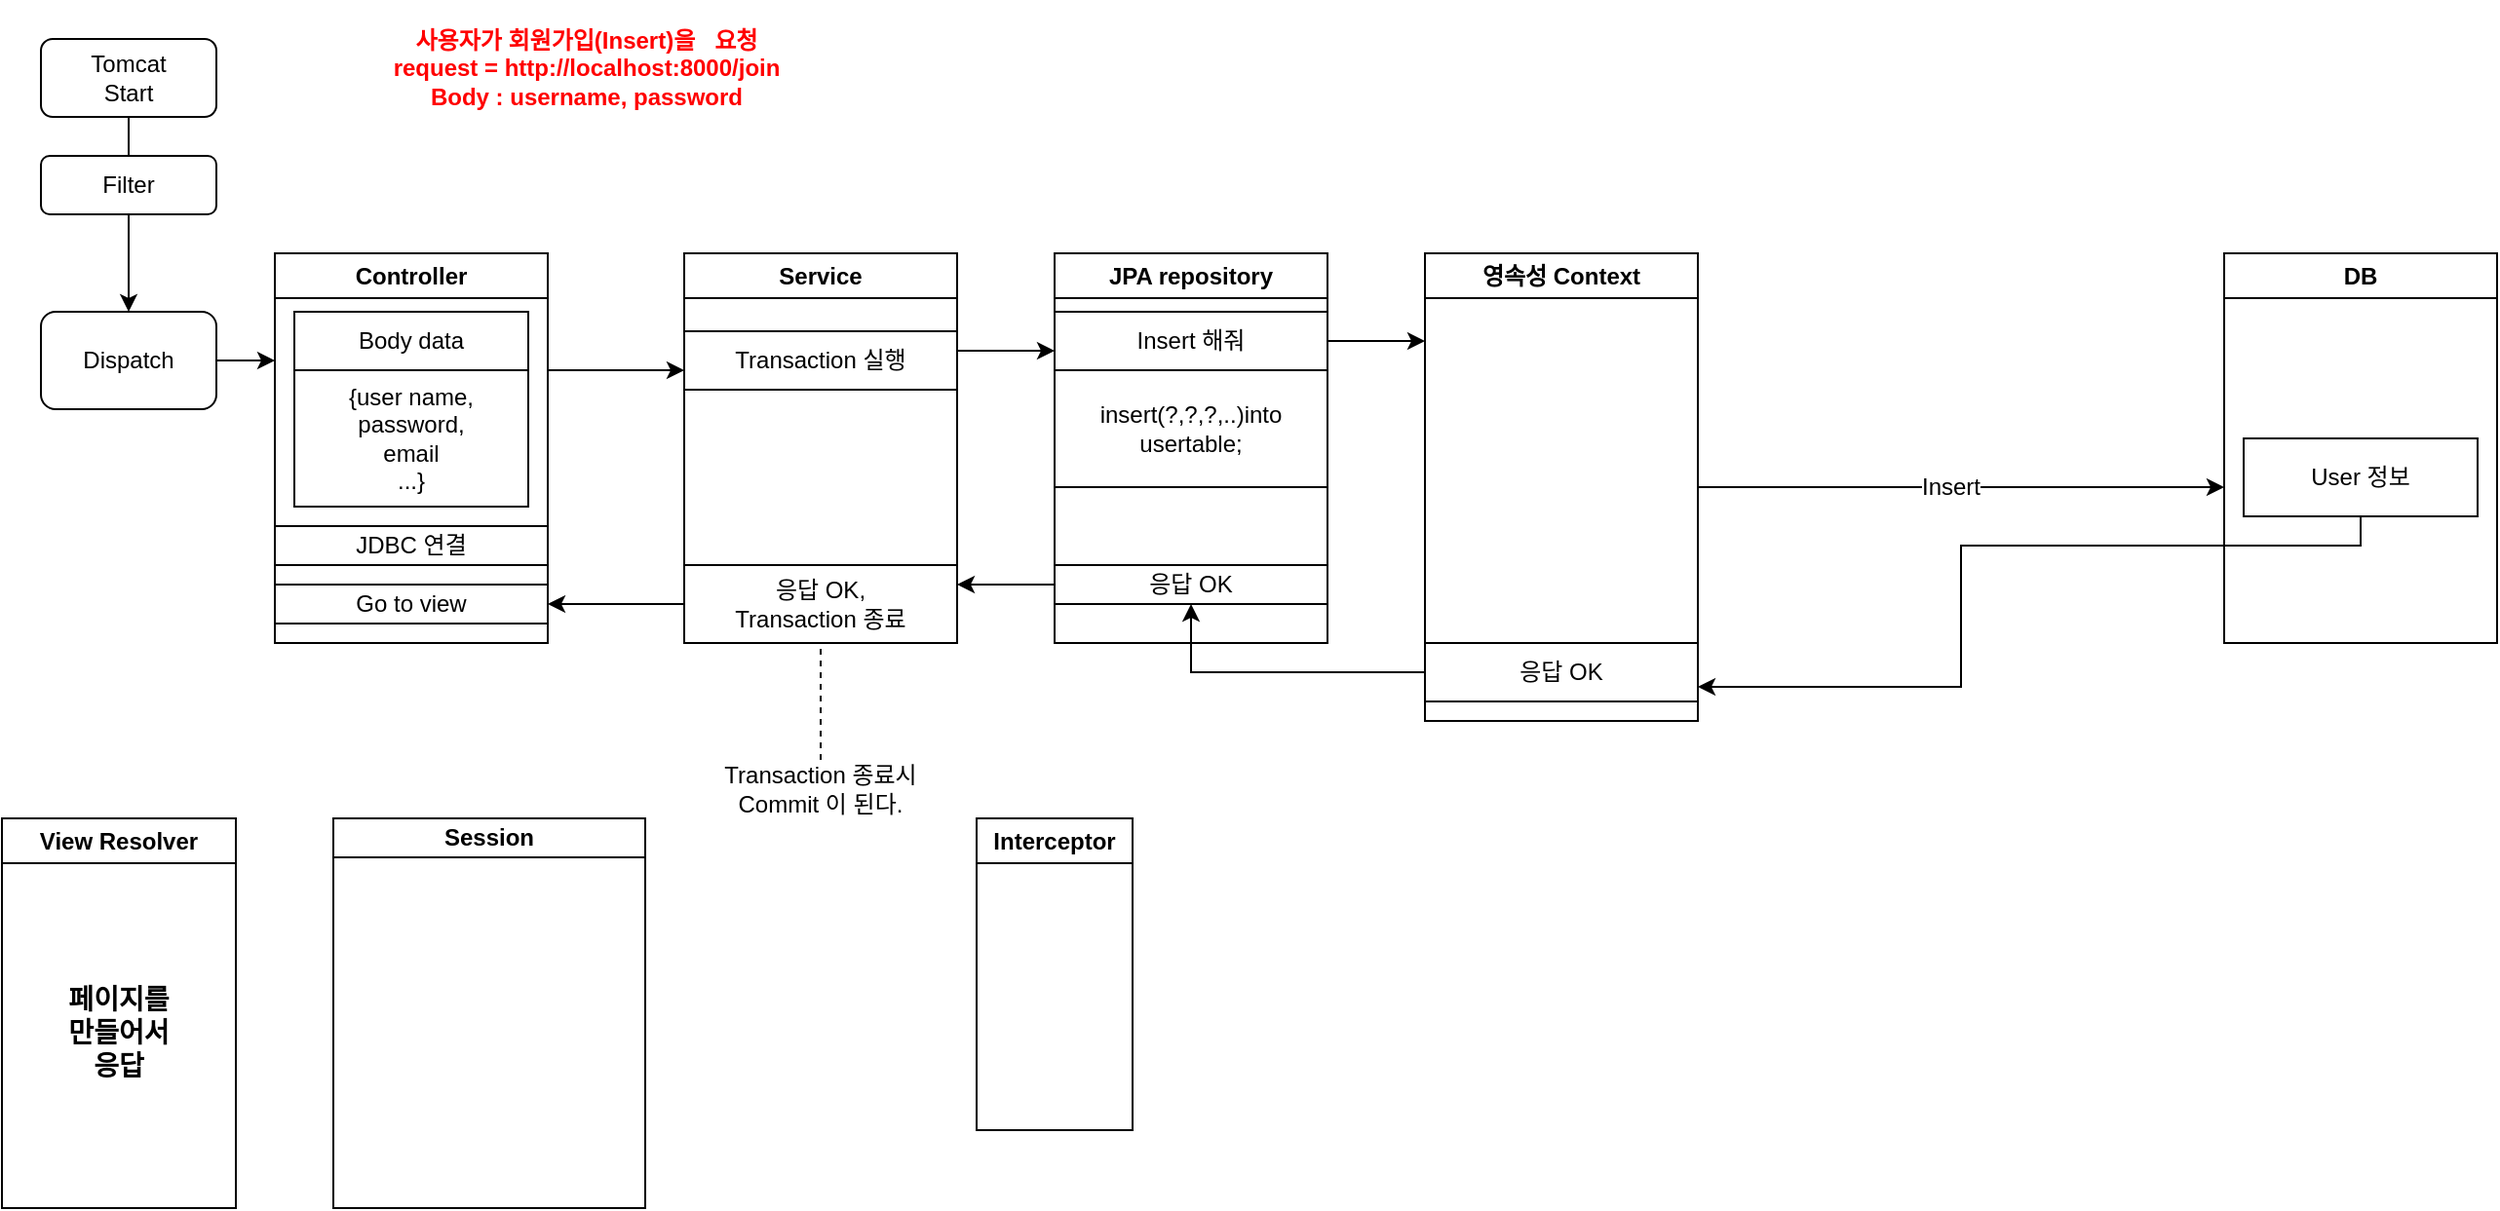<mxfile version="21.6.9" type="github">
  <diagram name="페이지-1" id="UMMKx6atZJX54MsAfHcL">
    <mxGraphModel dx="1436" dy="867" grid="1" gridSize="10" guides="1" tooltips="1" connect="1" arrows="1" fold="1" page="1" pageScale="1" pageWidth="827" pageHeight="1169" math="0" shadow="0">
      <root>
        <mxCell id="0" />
        <mxCell id="1" parent="0" />
        <mxCell id="uFxkD-6V-J9LuEE1s1P_-1" value="" style="edgeStyle=orthogonalEdgeStyle;rounded=0;orthogonalLoop=1;jettySize=auto;html=1;" edge="1" parent="1" source="uFxkD-6V-J9LuEE1s1P_-2" target="uFxkD-6V-J9LuEE1s1P_-4">
          <mxGeometry relative="1" as="geometry" />
        </mxCell>
        <mxCell id="uFxkD-6V-J9LuEE1s1P_-2" value="Tomcat&lt;br&gt;Start" style="rounded=1;whiteSpace=wrap;html=1;" vertex="1" parent="1">
          <mxGeometry x="30" y="30" width="90" height="40" as="geometry" />
        </mxCell>
        <mxCell id="uFxkD-6V-J9LuEE1s1P_-3" value="Filter" style="rounded=1;whiteSpace=wrap;html=1;" vertex="1" parent="1">
          <mxGeometry x="30" y="90" width="90" height="30" as="geometry" />
        </mxCell>
        <mxCell id="uFxkD-6V-J9LuEE1s1P_-4" value="Dispatch" style="rounded=1;whiteSpace=wrap;html=1;" vertex="1" parent="1">
          <mxGeometry x="30" y="170" width="90" height="50" as="geometry" />
        </mxCell>
        <mxCell id="uFxkD-6V-J9LuEE1s1P_-5" value="" style="endArrow=none;html=1;rounded=0;entryX=0.5;entryY=1;entryDx=0;entryDy=0;exitX=0.5;exitY=0;exitDx=0;exitDy=0;" edge="1" parent="1" source="uFxkD-6V-J9LuEE1s1P_-3" target="uFxkD-6V-J9LuEE1s1P_-2">
          <mxGeometry width="50" height="50" relative="1" as="geometry">
            <mxPoint x="60" y="110" as="sourcePoint" />
            <mxPoint x="110" y="60" as="targetPoint" />
          </mxGeometry>
        </mxCell>
        <mxCell id="uFxkD-6V-J9LuEE1s1P_-6" value="" style="edgeStyle=orthogonalEdgeStyle;rounded=0;orthogonalLoop=1;jettySize=auto;html=1;" edge="1" parent="1" source="uFxkD-6V-J9LuEE1s1P_-7" target="uFxkD-6V-J9LuEE1s1P_-14">
          <mxGeometry relative="1" as="geometry">
            <Array as="points">
              <mxPoint x="310" y="200" />
              <mxPoint x="310" y="200" />
            </Array>
          </mxGeometry>
        </mxCell>
        <mxCell id="uFxkD-6V-J9LuEE1s1P_-7" value="Controller" style="swimlane;whiteSpace=wrap;html=1;" vertex="1" parent="1">
          <mxGeometry x="150" y="140" width="140" height="200" as="geometry" />
        </mxCell>
        <mxCell id="uFxkD-6V-J9LuEE1s1P_-8" value="" style="group" vertex="1" connectable="0" parent="uFxkD-6V-J9LuEE1s1P_-7">
          <mxGeometry x="10" y="30" width="120" height="100" as="geometry" />
        </mxCell>
        <mxCell id="uFxkD-6V-J9LuEE1s1P_-9" value="{user name,&lt;br&gt;password,&lt;br&gt;email &lt;br&gt;...}" style="whiteSpace=wrap;html=1;" vertex="1" parent="uFxkD-6V-J9LuEE1s1P_-8">
          <mxGeometry y="30" width="120" height="70" as="geometry" />
        </mxCell>
        <mxCell id="uFxkD-6V-J9LuEE1s1P_-10" value="Body data" style="whiteSpace=wrap;html=1;" vertex="1" parent="uFxkD-6V-J9LuEE1s1P_-8">
          <mxGeometry width="120" height="30" as="geometry" />
        </mxCell>
        <mxCell id="uFxkD-6V-J9LuEE1s1P_-11" value="Go to view" style="rounded=0;whiteSpace=wrap;html=1;" vertex="1" parent="uFxkD-6V-J9LuEE1s1P_-7">
          <mxGeometry y="170" width="140" height="20" as="geometry" />
        </mxCell>
        <mxCell id="uFxkD-6V-J9LuEE1s1P_-57" value="JDBC 연결" style="rounded=0;whiteSpace=wrap;html=1;" vertex="1" parent="uFxkD-6V-J9LuEE1s1P_-7">
          <mxGeometry y="140" width="140" height="20" as="geometry" />
        </mxCell>
        <mxCell id="uFxkD-6V-J9LuEE1s1P_-12" value="" style="endArrow=classic;html=1;rounded=0;exitX=1;exitY=0.5;exitDx=0;exitDy=0;" edge="1" parent="1" source="uFxkD-6V-J9LuEE1s1P_-4">
          <mxGeometry width="50" height="50" relative="1" as="geometry">
            <mxPoint x="500" y="350" as="sourcePoint" />
            <mxPoint x="150" y="195" as="targetPoint" />
          </mxGeometry>
        </mxCell>
        <mxCell id="uFxkD-6V-J9LuEE1s1P_-13" value="" style="edgeStyle=orthogonalEdgeStyle;rounded=0;orthogonalLoop=1;jettySize=auto;html=1;" edge="1" parent="1" source="uFxkD-6V-J9LuEE1s1P_-14" target="uFxkD-6V-J9LuEE1s1P_-17">
          <mxGeometry relative="1" as="geometry">
            <Array as="points">
              <mxPoint x="510" y="190" />
              <mxPoint x="510" y="190" />
            </Array>
          </mxGeometry>
        </mxCell>
        <mxCell id="uFxkD-6V-J9LuEE1s1P_-14" value="Service" style="swimlane;whiteSpace=wrap;html=1;" vertex="1" parent="1">
          <mxGeometry x="360" y="140" width="140" height="200" as="geometry" />
        </mxCell>
        <mxCell id="uFxkD-6V-J9LuEE1s1P_-15" value="Transaction 실행" style="whiteSpace=wrap;html=1;" vertex="1" parent="uFxkD-6V-J9LuEE1s1P_-14">
          <mxGeometry y="40" width="140" height="30" as="geometry" />
        </mxCell>
        <mxCell id="uFxkD-6V-J9LuEE1s1P_-16" value="응답 OK, &lt;br&gt;Transaction 종료" style="rounded=0;whiteSpace=wrap;html=1;" vertex="1" parent="uFxkD-6V-J9LuEE1s1P_-14">
          <mxGeometry y="160" width="140" height="40" as="geometry" />
        </mxCell>
        <mxCell id="uFxkD-6V-J9LuEE1s1P_-17" value="JPA repository" style="swimlane;whiteSpace=wrap;html=1;" vertex="1" parent="1">
          <mxGeometry x="550" y="140" width="140" height="200" as="geometry" />
        </mxCell>
        <mxCell id="uFxkD-6V-J9LuEE1s1P_-18" value="Insert 해줘" style="whiteSpace=wrap;html=1;" vertex="1" parent="uFxkD-6V-J9LuEE1s1P_-17">
          <mxGeometry y="30" width="140" height="30" as="geometry" />
        </mxCell>
        <mxCell id="uFxkD-6V-J9LuEE1s1P_-19" value="insert(?,?,?,..)into&lt;br&gt;usertable;" style="whiteSpace=wrap;html=1;" vertex="1" parent="uFxkD-6V-J9LuEE1s1P_-17">
          <mxGeometry y="60" width="140" height="60" as="geometry" />
        </mxCell>
        <mxCell id="uFxkD-6V-J9LuEE1s1P_-20" value="응답 OK" style="rounded=0;whiteSpace=wrap;html=1;" vertex="1" parent="uFxkD-6V-J9LuEE1s1P_-17">
          <mxGeometry y="160" width="140" height="20" as="geometry" />
        </mxCell>
        <mxCell id="uFxkD-6V-J9LuEE1s1P_-58" style="edgeStyle=orthogonalEdgeStyle;rounded=0;orthogonalLoop=1;jettySize=auto;html=1;" edge="1" parent="1" source="uFxkD-6V-J9LuEE1s1P_-21">
          <mxGeometry relative="1" as="geometry">
            <mxPoint x="1150" y="260" as="targetPoint" />
          </mxGeometry>
        </mxCell>
        <mxCell id="uFxkD-6V-J9LuEE1s1P_-21" value="영속성 Context" style="swimlane;whiteSpace=wrap;html=1;" vertex="1" parent="1">
          <mxGeometry x="740" y="140" width="140" height="240" as="geometry" />
        </mxCell>
        <mxCell id="uFxkD-6V-J9LuEE1s1P_-24" value="응답 OK" style="rounded=0;whiteSpace=wrap;html=1;" vertex="1" parent="uFxkD-6V-J9LuEE1s1P_-21">
          <mxGeometry y="200" width="140" height="30" as="geometry" />
        </mxCell>
        <mxCell id="uFxkD-6V-J9LuEE1s1P_-30" value="View Resolver" style="swimlane;whiteSpace=wrap;html=1;" vertex="1" parent="1">
          <mxGeometry x="10" y="430" width="120" height="200" as="geometry" />
        </mxCell>
        <mxCell id="uFxkD-6V-J9LuEE1s1P_-31" value="&lt;h3&gt;페이지를 만들어서 응답&lt;/h3&gt;" style="text;html=1;strokeColor=none;fillColor=none;align=center;verticalAlign=middle;whiteSpace=wrap;rounded=0;" vertex="1" parent="uFxkD-6V-J9LuEE1s1P_-30">
          <mxGeometry x="30" y="60" width="60" height="100" as="geometry" />
        </mxCell>
        <mxCell id="uFxkD-6V-J9LuEE1s1P_-32" value="Session" style="swimlane;whiteSpace=wrap;html=1;startSize=20;" vertex="1" parent="1">
          <mxGeometry x="180" y="430" width="160" height="200" as="geometry" />
        </mxCell>
        <mxCell id="uFxkD-6V-J9LuEE1s1P_-34" value="Interceptor" style="swimlane;whiteSpace=wrap;html=1;" vertex="1" parent="1">
          <mxGeometry x="510" y="430" width="80" height="160" as="geometry" />
        </mxCell>
        <mxCell id="uFxkD-6V-J9LuEE1s1P_-62" style="edgeStyle=orthogonalEdgeStyle;rounded=0;orthogonalLoop=1;jettySize=auto;html=1;entryX=1;entryY=0.75;entryDx=0;entryDy=0;exitX=0.5;exitY=1;exitDx=0;exitDy=0;" edge="1" parent="1" source="uFxkD-6V-J9LuEE1s1P_-61" target="uFxkD-6V-J9LuEE1s1P_-24">
          <mxGeometry relative="1" as="geometry">
            <Array as="points">
              <mxPoint x="1220" y="290" />
              <mxPoint x="1015" y="290" />
              <mxPoint x="1015" y="362" />
            </Array>
          </mxGeometry>
        </mxCell>
        <mxCell id="uFxkD-6V-J9LuEE1s1P_-36" value="DB" style="swimlane;whiteSpace=wrap;html=1;startSize=23;" vertex="1" parent="1">
          <mxGeometry x="1150" y="140" width="140" height="200" as="geometry" />
        </mxCell>
        <mxCell id="uFxkD-6V-J9LuEE1s1P_-61" value="User 정보" style="rounded=0;whiteSpace=wrap;html=1;" vertex="1" parent="uFxkD-6V-J9LuEE1s1P_-36">
          <mxGeometry x="10" y="95" width="120" height="40" as="geometry" />
        </mxCell>
        <mxCell id="uFxkD-6V-J9LuEE1s1P_-39" value="&lt;b&gt;&lt;font color=&quot;#ff0000&quot; style=&quot;background-color: rgb(255, 255, 255);&quot;&gt;사용자가 회원가입(Insert)을&amp;nbsp; &amp;nbsp;요청&lt;br&gt;request = http://localhost:8000/join&lt;br&gt;Body : username, password&lt;/font&gt;&lt;/b&gt;" style="text;html=1;strokeColor=none;fillColor=none;align=center;verticalAlign=middle;whiteSpace=wrap;rounded=0;" vertex="1" parent="1">
          <mxGeometry x="130" y="10" width="360" height="70" as="geometry" />
        </mxCell>
        <mxCell id="uFxkD-6V-J9LuEE1s1P_-42" value="" style="endArrow=classic;html=1;rounded=0;" edge="1" parent="1" source="uFxkD-6V-J9LuEE1s1P_-20">
          <mxGeometry width="50" height="50" relative="1" as="geometry">
            <mxPoint x="470" y="220" as="sourcePoint" />
            <mxPoint x="500" y="310" as="targetPoint" />
          </mxGeometry>
        </mxCell>
        <mxCell id="uFxkD-6V-J9LuEE1s1P_-54" value="" style="edgeStyle=orthogonalEdgeStyle;rounded=0;orthogonalLoop=1;jettySize=auto;html=1;" edge="1" parent="1" source="uFxkD-6V-J9LuEE1s1P_-24" target="uFxkD-6V-J9LuEE1s1P_-20">
          <mxGeometry relative="1" as="geometry" />
        </mxCell>
        <mxCell id="uFxkD-6V-J9LuEE1s1P_-55" style="edgeStyle=orthogonalEdgeStyle;rounded=0;orthogonalLoop=1;jettySize=auto;html=1;" edge="1" parent="1" source="uFxkD-6V-J9LuEE1s1P_-18">
          <mxGeometry relative="1" as="geometry">
            <mxPoint x="740" y="185" as="targetPoint" />
          </mxGeometry>
        </mxCell>
        <mxCell id="uFxkD-6V-J9LuEE1s1P_-60" value="Insert" style="text;html=1;align=center;verticalAlign=middle;whiteSpace=wrap;rounded=0;labelBackgroundColor=#FFFFFF;" vertex="1" parent="1">
          <mxGeometry x="980" y="245" width="60" height="30" as="geometry" />
        </mxCell>
        <mxCell id="uFxkD-6V-J9LuEE1s1P_-68" style="edgeStyle=orthogonalEdgeStyle;rounded=0;orthogonalLoop=1;jettySize=auto;html=1;entryX=1;entryY=0.5;entryDx=0;entryDy=0;" edge="1" parent="1" source="uFxkD-6V-J9LuEE1s1P_-16" target="uFxkD-6V-J9LuEE1s1P_-11">
          <mxGeometry relative="1" as="geometry" />
        </mxCell>
        <mxCell id="uFxkD-6V-J9LuEE1s1P_-69" value="" style="endArrow=none;dashed=1;html=1;rounded=0;entryX=0.5;entryY=1;entryDx=0;entryDy=0;" edge="1" parent="1" target="uFxkD-6V-J9LuEE1s1P_-16">
          <mxGeometry width="50" height="50" relative="1" as="geometry">
            <mxPoint x="430" y="400" as="sourcePoint" />
            <mxPoint x="690" y="360" as="targetPoint" />
          </mxGeometry>
        </mxCell>
        <mxCell id="uFxkD-6V-J9LuEE1s1P_-70" value="Transaction 종료시 &lt;br&gt;Commit 이 된다." style="text;html=1;strokeColor=none;fillColor=none;align=center;verticalAlign=middle;whiteSpace=wrap;rounded=0;" vertex="1" parent="1">
          <mxGeometry x="350" y="400" width="160" height="30" as="geometry" />
        </mxCell>
      </root>
    </mxGraphModel>
  </diagram>
</mxfile>

